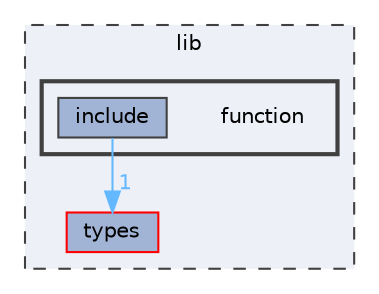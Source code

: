 digraph "lib/function"
{
 // LATEX_PDF_SIZE
  bgcolor="transparent";
  edge [fontname=Helvetica,fontsize=10,labelfontname=Helvetica,labelfontsize=10];
  node [fontname=Helvetica,fontsize=10,shape=box,height=0.2,width=0.4];
  compound=true
  subgraph clusterdir_97aefd0d527b934f1d99a682da8fe6a9 {
    graph [ bgcolor="#edf0f7", pencolor="grey25", label="lib", fontname=Helvetica,fontsize=10 style="filled,dashed", URL="dir_97aefd0d527b934f1d99a682da8fe6a9.html",tooltip=""]
  dir_560694f03ee5bf1136d79e4f1ca1ca37 [label="types", fillcolor="#a2b4d6", color="red", style="filled", URL="dir_560694f03ee5bf1136d79e4f1ca1ca37.html",tooltip=""];
  subgraph clusterdir_3b39e246e957d89ef5380b11409e8380 {
    graph [ bgcolor="#edf0f7", pencolor="grey25", label="", fontname=Helvetica,fontsize=10 style="filled,bold", URL="dir_3b39e246e957d89ef5380b11409e8380.html",tooltip=""]
    dir_3b39e246e957d89ef5380b11409e8380 [shape=plaintext, label="function"];
  dir_766577a5e54e7f83eca4fd0ff9ff5c76 [label="include", fillcolor="#a2b4d6", color="grey25", style="filled", URL="dir_766577a5e54e7f83eca4fd0ff9ff5c76.html",tooltip=""];
  }
  }
  dir_766577a5e54e7f83eca4fd0ff9ff5c76->dir_560694f03ee5bf1136d79e4f1ca1ca37 [headlabel="1", labeldistance=1.5 headhref="dir_000017_000028.html" color="steelblue1" fontcolor="steelblue1"];
}
